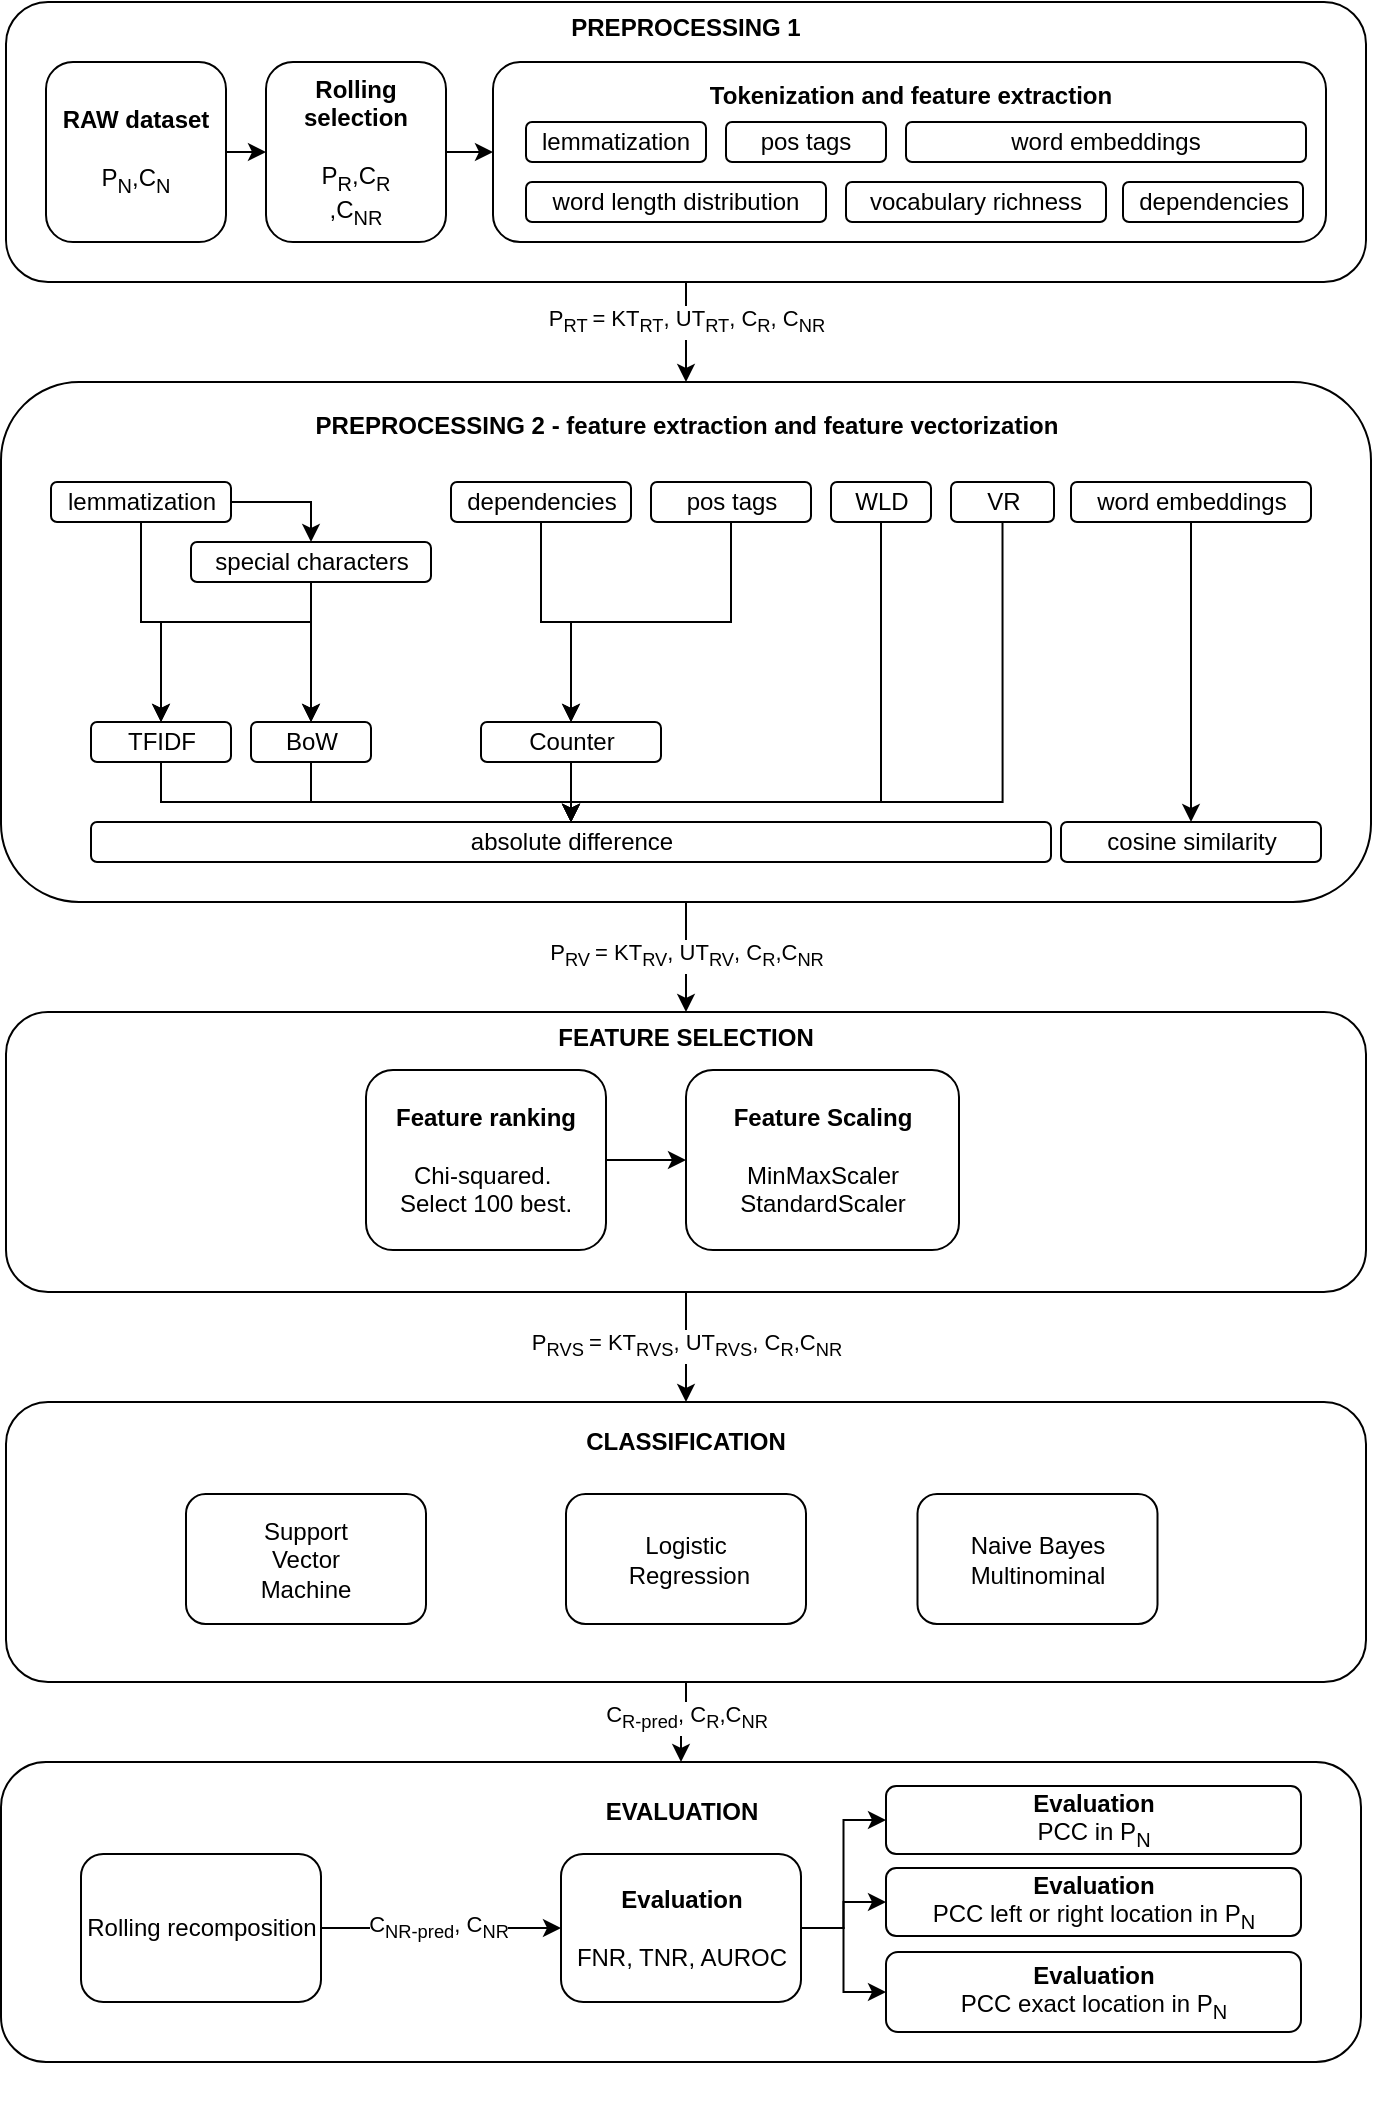 <mxfile version="24.2.1" type="github">
  <diagram id="C5RBs43oDa-KdzZeNtuy" name="Page-1">
    <mxGraphModel dx="1434" dy="782" grid="1" gridSize="10" guides="1" tooltips="1" connect="1" arrows="1" fold="1" page="1" pageScale="1" pageWidth="827" pageHeight="1169" math="0" shadow="0">
      <root>
        <mxCell id="WIyWlLk6GJQsqaUBKTNV-0" />
        <mxCell id="WIyWlLk6GJQsqaUBKTNV-1" parent="WIyWlLk6GJQsqaUBKTNV-0" />
        <mxCell id="k88lvfV29TgzRFzSoSJi-55" style="edgeStyle=orthogonalEdgeStyle;rounded=0;orthogonalLoop=1;jettySize=auto;html=1;exitX=0.5;exitY=1;exitDx=0;exitDy=0;entryX=0.5;entryY=0;entryDx=0;entryDy=0;" edge="1" parent="WIyWlLk6GJQsqaUBKTNV-1" source="k88lvfV29TgzRFzSoSJi-0" target="k88lvfV29TgzRFzSoSJi-22">
          <mxGeometry relative="1" as="geometry" />
        </mxCell>
        <mxCell id="k88lvfV29TgzRFzSoSJi-89" value="P&lt;sub&gt;RT &lt;/sub&gt;= KT&lt;sub&gt;RT&lt;/sub&gt;, UT&lt;sub&gt;RT&lt;/sub&gt;, C&lt;sub&gt;R&lt;/sub&gt;, C&lt;sub&gt;NR&lt;/sub&gt;" style="edgeLabel;html=1;align=center;verticalAlign=middle;resizable=0;points=[];" vertex="1" connectable="0" parent="k88lvfV29TgzRFzSoSJi-55">
          <mxGeometry x="-0.48" relative="1" as="geometry">
            <mxPoint y="7" as="offset" />
          </mxGeometry>
        </mxCell>
        <mxCell id="k88lvfV29TgzRFzSoSJi-0" value="&lt;div align=&quot;center&quot;&gt;&lt;b&gt;PREPROCESSING 1&lt;br&gt;&lt;/b&gt;&lt;/div&gt;&lt;div align=&quot;center&quot;&gt;&lt;b&gt;&lt;br&gt;&lt;/b&gt;&lt;/div&gt;&lt;div align=&quot;center&quot;&gt;&lt;b&gt;&lt;br&gt;&lt;/b&gt;&lt;/div&gt;&lt;div align=&quot;center&quot;&gt;&lt;b&gt;&lt;br&gt;&lt;/b&gt;&lt;/div&gt;&lt;div align=&quot;center&quot;&gt;&lt;b&gt;&lt;br&gt;&lt;/b&gt;&lt;/div&gt;&lt;div&gt;&lt;b&gt;&lt;br&gt;&lt;/b&gt;&lt;/div&gt;&lt;div&gt;&lt;b&gt;&lt;br&gt;&lt;/b&gt;&lt;/div&gt;&lt;div&gt;&lt;b&gt;&lt;br&gt;&lt;/b&gt;&lt;/div&gt;&lt;div&gt;&lt;b&gt;&lt;br&gt;&lt;/b&gt;&lt;/div&gt;" style="rounded=1;whiteSpace=wrap;html=1;" vertex="1" parent="WIyWlLk6GJQsqaUBKTNV-1">
          <mxGeometry x="80" y="80" width="680" height="140" as="geometry" />
        </mxCell>
        <mxCell id="k88lvfV29TgzRFzSoSJi-4" style="edgeStyle=orthogonalEdgeStyle;rounded=0;orthogonalLoop=1;jettySize=auto;html=1;exitX=1;exitY=0.5;exitDx=0;exitDy=0;entryX=0;entryY=0.5;entryDx=0;entryDy=0;" edge="1" parent="WIyWlLk6GJQsqaUBKTNV-1" source="k88lvfV29TgzRFzSoSJi-1" target="k88lvfV29TgzRFzSoSJi-2">
          <mxGeometry relative="1" as="geometry" />
        </mxCell>
        <mxCell id="k88lvfV29TgzRFzSoSJi-1" value="&lt;div&gt;&lt;b&gt;RAW dataset&lt;/b&gt;&lt;/div&gt;&lt;div&gt;&lt;br&gt;&lt;/div&gt;&lt;div&gt;P&lt;sub&gt;N&lt;/sub&gt;,C&lt;sub&gt;N&lt;/sub&gt;&lt;br&gt;&lt;/div&gt;" style="rounded=1;whiteSpace=wrap;html=1;" vertex="1" parent="WIyWlLk6GJQsqaUBKTNV-1">
          <mxGeometry x="100" y="110" width="90" height="90" as="geometry" />
        </mxCell>
        <mxCell id="k88lvfV29TgzRFzSoSJi-6" style="edgeStyle=orthogonalEdgeStyle;rounded=0;orthogonalLoop=1;jettySize=auto;html=1;exitX=1;exitY=0.5;exitDx=0;exitDy=0;entryX=0;entryY=0.5;entryDx=0;entryDy=0;" edge="1" parent="WIyWlLk6GJQsqaUBKTNV-1" source="k88lvfV29TgzRFzSoSJi-2" target="k88lvfV29TgzRFzSoSJi-5">
          <mxGeometry relative="1" as="geometry" />
        </mxCell>
        <mxCell id="k88lvfV29TgzRFzSoSJi-2" value="&lt;div&gt;&lt;b&gt;Rolling selection&lt;/b&gt;&lt;/div&gt;&lt;div&gt;&lt;br&gt;&lt;/div&gt;&lt;div&gt;P&lt;sub&gt;R&lt;/sub&gt;,C&lt;sub&gt;R&lt;/sub&gt;&lt;br&gt;&lt;/div&gt;,C&lt;sub&gt;NR&lt;/sub&gt;" style="rounded=1;whiteSpace=wrap;html=1;" vertex="1" parent="WIyWlLk6GJQsqaUBKTNV-1">
          <mxGeometry x="210" y="110" width="90" height="90" as="geometry" />
        </mxCell>
        <mxCell id="k88lvfV29TgzRFzSoSJi-5" value="&lt;div&gt;&lt;b&gt;Tokenization and feature extraction&lt;br&gt;&lt;/b&gt;&lt;/div&gt;&lt;div&gt;&lt;b&gt;&lt;br&gt;&lt;/b&gt;&lt;/div&gt;&lt;div&gt;&lt;b&gt;&lt;br&gt;&lt;/b&gt;&lt;/div&gt;&lt;div&gt;&lt;b&gt;&lt;br&gt;&lt;/b&gt;&lt;/div&gt;&lt;div&gt;&lt;b&gt;&lt;br&gt;&lt;/b&gt;&lt;/div&gt;" style="rounded=1;whiteSpace=wrap;html=1;" vertex="1" parent="WIyWlLk6GJQsqaUBKTNV-1">
          <mxGeometry x="323.5" y="110" width="416.5" height="90" as="geometry" />
        </mxCell>
        <mxCell id="k88lvfV29TgzRFzSoSJi-11" value="lemmatization" style="rounded=1;whiteSpace=wrap;html=1;" vertex="1" parent="WIyWlLk6GJQsqaUBKTNV-1">
          <mxGeometry x="340" y="140" width="90" height="20" as="geometry" />
        </mxCell>
        <mxCell id="k88lvfV29TgzRFzSoSJi-12" value="pos tags" style="rounded=1;whiteSpace=wrap;html=1;" vertex="1" parent="WIyWlLk6GJQsqaUBKTNV-1">
          <mxGeometry x="440" y="140" width="80" height="20" as="geometry" />
        </mxCell>
        <mxCell id="k88lvfV29TgzRFzSoSJi-13" value="dependencies" style="rounded=1;whiteSpace=wrap;html=1;" vertex="1" parent="WIyWlLk6GJQsqaUBKTNV-1">
          <mxGeometry x="638.5" y="170" width="90" height="20" as="geometry" />
        </mxCell>
        <mxCell id="k88lvfV29TgzRFzSoSJi-16" value="word length distribution" style="rounded=1;whiteSpace=wrap;html=1;" vertex="1" parent="WIyWlLk6GJQsqaUBKTNV-1">
          <mxGeometry x="340" y="170" width="150" height="20" as="geometry" />
        </mxCell>
        <mxCell id="k88lvfV29TgzRFzSoSJi-19" value="vocabulary richness" style="rounded=1;whiteSpace=wrap;html=1;" vertex="1" parent="WIyWlLk6GJQsqaUBKTNV-1">
          <mxGeometry x="500" y="170" width="130" height="20" as="geometry" />
        </mxCell>
        <mxCell id="k88lvfV29TgzRFzSoSJi-20" value="word embeddings" style="rounded=1;whiteSpace=wrap;html=1;" vertex="1" parent="WIyWlLk6GJQsqaUBKTNV-1">
          <mxGeometry x="530" y="140" width="200" height="20" as="geometry" />
        </mxCell>
        <mxCell id="k88lvfV29TgzRFzSoSJi-79" style="edgeStyle=orthogonalEdgeStyle;rounded=0;orthogonalLoop=1;jettySize=auto;html=1;exitX=0.5;exitY=1;exitDx=0;exitDy=0;entryX=0.5;entryY=0;entryDx=0;entryDy=0;" edge="1" parent="WIyWlLk6GJQsqaUBKTNV-1" source="k88lvfV29TgzRFzSoSJi-22" target="k88lvfV29TgzRFzSoSJi-77">
          <mxGeometry relative="1" as="geometry" />
        </mxCell>
        <mxCell id="k88lvfV29TgzRFzSoSJi-90" value="P&lt;sub&gt;RV &lt;/sub&gt;= KT&lt;sub&gt;RV&lt;/sub&gt;, UT&lt;sub&gt;RV&lt;/sub&gt;, C&lt;sub&gt;R&lt;/sub&gt;,C&lt;sub&gt;NR&lt;/sub&gt;" style="edgeLabel;html=1;align=center;verticalAlign=middle;resizable=0;points=[];" vertex="1" connectable="0" parent="k88lvfV29TgzRFzSoSJi-79">
          <mxGeometry x="-0.018" relative="1" as="geometry">
            <mxPoint as="offset" />
          </mxGeometry>
        </mxCell>
        <mxCell id="k88lvfV29TgzRFzSoSJi-86" value="" style="group" vertex="1" connectable="0" parent="WIyWlLk6GJQsqaUBKTNV-1">
          <mxGeometry x="77.5" y="270" width="685" height="260" as="geometry" />
        </mxCell>
        <mxCell id="k88lvfV29TgzRFzSoSJi-22" value="&lt;div&gt;&lt;b&gt;PREPROCESSING 2 - feature extraction and feature vectorization&lt;br&gt;&lt;/b&gt;&lt;/div&gt;&lt;div&gt;&lt;b&gt;&lt;br&gt;&lt;/b&gt;&lt;/div&gt;&lt;div&gt;&lt;b&gt;&lt;br&gt;&lt;/b&gt;&lt;/div&gt;&lt;div&gt;&lt;b&gt;&lt;br&gt;&lt;/b&gt;&lt;/div&gt;&lt;div&gt;&lt;b&gt;&lt;br&gt;&lt;/b&gt;&lt;/div&gt;&lt;div&gt;&lt;b&gt;&lt;br&gt;&lt;/b&gt;&lt;/div&gt;&lt;div&gt;&lt;b&gt;&lt;br&gt;&lt;/b&gt;&lt;/div&gt;&lt;div&gt;&lt;b&gt;&lt;br&gt;&lt;/b&gt;&lt;/div&gt;&lt;div&gt;&lt;b&gt;&lt;br&gt;&lt;/b&gt;&lt;/div&gt;&lt;div&gt;&lt;b&gt;&lt;br&gt;&lt;/b&gt;&lt;/div&gt;&lt;div&gt;&lt;b&gt;&lt;br&gt;&lt;/b&gt;&lt;/div&gt;&lt;div&gt;&lt;b&gt;&lt;br&gt;&lt;/b&gt;&lt;/div&gt;&lt;div&gt;&lt;b&gt;&lt;br&gt;&lt;/b&gt;&lt;/div&gt;&lt;div&gt;&lt;b&gt;&lt;br&gt;&lt;/b&gt;&lt;/div&gt;&lt;div&gt;&lt;b&gt;&lt;br&gt;&lt;/b&gt;&lt;/div&gt;&lt;div&gt;&lt;b&gt;&lt;br&gt;&lt;/b&gt;&lt;/div&gt;" style="rounded=1;whiteSpace=wrap;html=1;" vertex="1" parent="k88lvfV29TgzRFzSoSJi-86">
          <mxGeometry width="685" height="260" as="geometry" />
        </mxCell>
        <mxCell id="k88lvfV29TgzRFzSoSJi-43" style="edgeStyle=orthogonalEdgeStyle;rounded=0;orthogonalLoop=1;jettySize=auto;html=1;exitX=0.5;exitY=1;exitDx=0;exitDy=0;entryX=0.5;entryY=0;entryDx=0;entryDy=0;" edge="1" parent="k88lvfV29TgzRFzSoSJi-86" source="k88lvfV29TgzRFzSoSJi-24" target="k88lvfV29TgzRFzSoSJi-27">
          <mxGeometry relative="1" as="geometry" />
        </mxCell>
        <mxCell id="k88lvfV29TgzRFzSoSJi-47" style="edgeStyle=orthogonalEdgeStyle;rounded=0;orthogonalLoop=1;jettySize=auto;html=1;exitX=0.5;exitY=1;exitDx=0;exitDy=0;entryX=0.5;entryY=0;entryDx=0;entryDy=0;" edge="1" parent="k88lvfV29TgzRFzSoSJi-86" source="k88lvfV29TgzRFzSoSJi-24" target="k88lvfV29TgzRFzSoSJi-26">
          <mxGeometry relative="1" as="geometry" />
        </mxCell>
        <mxCell id="k88lvfV29TgzRFzSoSJi-59" style="edgeStyle=orthogonalEdgeStyle;rounded=0;orthogonalLoop=1;jettySize=auto;html=1;exitX=1;exitY=0.5;exitDx=0;exitDy=0;entryX=0.5;entryY=0;entryDx=0;entryDy=0;" edge="1" parent="k88lvfV29TgzRFzSoSJi-86" source="k88lvfV29TgzRFzSoSJi-24" target="k88lvfV29TgzRFzSoSJi-31">
          <mxGeometry relative="1" as="geometry" />
        </mxCell>
        <mxCell id="k88lvfV29TgzRFzSoSJi-24" value="lemmatization" style="rounded=1;whiteSpace=wrap;html=1;" vertex="1" parent="k88lvfV29TgzRFzSoSJi-86">
          <mxGeometry x="25" y="50" width="90" height="20" as="geometry" />
        </mxCell>
        <mxCell id="k88lvfV29TgzRFzSoSJi-72" style="edgeStyle=orthogonalEdgeStyle;rounded=0;orthogonalLoop=1;jettySize=auto;html=1;exitX=0.5;exitY=1;exitDx=0;exitDy=0;entryX=0.5;entryY=0;entryDx=0;entryDy=0;" edge="1" parent="k88lvfV29TgzRFzSoSJi-86" source="k88lvfV29TgzRFzSoSJi-26" target="k88lvfV29TgzRFzSoSJi-57">
          <mxGeometry relative="1" as="geometry">
            <Array as="points">
              <mxPoint x="155" y="210" />
              <mxPoint x="285" y="210" />
            </Array>
          </mxGeometry>
        </mxCell>
        <mxCell id="k88lvfV29TgzRFzSoSJi-26" value="BoW" style="rounded=1;whiteSpace=wrap;html=1;" vertex="1" parent="k88lvfV29TgzRFzSoSJi-86">
          <mxGeometry x="125" y="170" width="60" height="20" as="geometry" />
        </mxCell>
        <mxCell id="k88lvfV29TgzRFzSoSJi-73" style="edgeStyle=orthogonalEdgeStyle;rounded=0;orthogonalLoop=1;jettySize=auto;html=1;entryX=0.5;entryY=0;entryDx=0;entryDy=0;" edge="1" parent="k88lvfV29TgzRFzSoSJi-86" source="k88lvfV29TgzRFzSoSJi-27" target="k88lvfV29TgzRFzSoSJi-57">
          <mxGeometry relative="1" as="geometry">
            <Array as="points">
              <mxPoint x="80" y="210" />
              <mxPoint x="285" y="210" />
            </Array>
          </mxGeometry>
        </mxCell>
        <mxCell id="k88lvfV29TgzRFzSoSJi-27" value="TFIDF" style="rounded=1;whiteSpace=wrap;html=1;" vertex="1" parent="k88lvfV29TgzRFzSoSJi-86">
          <mxGeometry x="45" y="170" width="70" height="20" as="geometry" />
        </mxCell>
        <mxCell id="k88lvfV29TgzRFzSoSJi-60" style="edgeStyle=orthogonalEdgeStyle;rounded=0;orthogonalLoop=1;jettySize=auto;html=1;entryX=0.5;entryY=0;entryDx=0;entryDy=0;" edge="1" parent="k88lvfV29TgzRFzSoSJi-86" source="k88lvfV29TgzRFzSoSJi-31" target="k88lvfV29TgzRFzSoSJi-27">
          <mxGeometry relative="1" as="geometry">
            <Array as="points">
              <mxPoint x="155" y="120" />
              <mxPoint x="80" y="120" />
            </Array>
          </mxGeometry>
        </mxCell>
        <mxCell id="k88lvfV29TgzRFzSoSJi-61" style="edgeStyle=orthogonalEdgeStyle;rounded=0;orthogonalLoop=1;jettySize=auto;html=1;exitX=0.5;exitY=1;exitDx=0;exitDy=0;" edge="1" parent="k88lvfV29TgzRFzSoSJi-86" source="k88lvfV29TgzRFzSoSJi-31">
          <mxGeometry relative="1" as="geometry">
            <mxPoint x="155" y="170" as="targetPoint" />
          </mxGeometry>
        </mxCell>
        <mxCell id="k88lvfV29TgzRFzSoSJi-31" value="special characters" style="rounded=1;whiteSpace=wrap;html=1;" vertex="1" parent="k88lvfV29TgzRFzSoSJi-86">
          <mxGeometry x="95" y="80" width="120" height="20" as="geometry" />
        </mxCell>
        <mxCell id="k88lvfV29TgzRFzSoSJi-50" style="edgeStyle=orthogonalEdgeStyle;rounded=0;orthogonalLoop=1;jettySize=auto;html=1;exitX=0.5;exitY=1;exitDx=0;exitDy=0;entryX=0.5;entryY=0;entryDx=0;entryDy=0;" edge="1" parent="k88lvfV29TgzRFzSoSJi-86" source="k88lvfV29TgzRFzSoSJi-32" target="k88lvfV29TgzRFzSoSJi-39">
          <mxGeometry relative="1" as="geometry" />
        </mxCell>
        <mxCell id="k88lvfV29TgzRFzSoSJi-32" value="dependencies" style="rounded=1;whiteSpace=wrap;html=1;" vertex="1" parent="k88lvfV29TgzRFzSoSJi-86">
          <mxGeometry x="225" y="50" width="90" height="20" as="geometry" />
        </mxCell>
        <mxCell id="k88lvfV29TgzRFzSoSJi-74" style="edgeStyle=orthogonalEdgeStyle;rounded=0;orthogonalLoop=1;jettySize=auto;html=1;exitX=0.5;exitY=1;exitDx=0;exitDy=0;entryX=0.5;entryY=0;entryDx=0;entryDy=0;" edge="1" parent="k88lvfV29TgzRFzSoSJi-86" source="k88lvfV29TgzRFzSoSJi-33" target="k88lvfV29TgzRFzSoSJi-57">
          <mxGeometry relative="1" as="geometry">
            <Array as="points">
              <mxPoint x="440" y="210" />
              <mxPoint x="285" y="210" />
            </Array>
          </mxGeometry>
        </mxCell>
        <mxCell id="k88lvfV29TgzRFzSoSJi-33" value="WLD" style="rounded=1;whiteSpace=wrap;html=1;" vertex="1" parent="k88lvfV29TgzRFzSoSJi-86">
          <mxGeometry x="415" y="50" width="50" height="20" as="geometry" />
        </mxCell>
        <mxCell id="k88lvfV29TgzRFzSoSJi-75" style="edgeStyle=orthogonalEdgeStyle;rounded=0;orthogonalLoop=1;jettySize=auto;html=1;exitX=0.5;exitY=1;exitDx=0;exitDy=0;" edge="1" parent="k88lvfV29TgzRFzSoSJi-86" source="k88lvfV29TgzRFzSoSJi-34" target="k88lvfV29TgzRFzSoSJi-57">
          <mxGeometry relative="1" as="geometry">
            <Array as="points">
              <mxPoint x="501" y="210" />
              <mxPoint x="285" y="210" />
            </Array>
          </mxGeometry>
        </mxCell>
        <mxCell id="k88lvfV29TgzRFzSoSJi-34" value="VR" style="rounded=1;whiteSpace=wrap;html=1;" vertex="1" parent="k88lvfV29TgzRFzSoSJi-86">
          <mxGeometry x="475" y="50" width="51.5" height="20" as="geometry" />
        </mxCell>
        <mxCell id="k88lvfV29TgzRFzSoSJi-52" style="edgeStyle=orthogonalEdgeStyle;rounded=0;orthogonalLoop=1;jettySize=auto;html=1;exitX=0.5;exitY=1;exitDx=0;exitDy=0;entryX=0.5;entryY=0;entryDx=0;entryDy=0;" edge="1" parent="k88lvfV29TgzRFzSoSJi-86" source="k88lvfV29TgzRFzSoSJi-37" target="k88lvfV29TgzRFzSoSJi-39">
          <mxGeometry relative="1" as="geometry" />
        </mxCell>
        <mxCell id="k88lvfV29TgzRFzSoSJi-37" value="pos tags" style="rounded=1;whiteSpace=wrap;html=1;" vertex="1" parent="k88lvfV29TgzRFzSoSJi-86">
          <mxGeometry x="325" y="50" width="80" height="20" as="geometry" />
        </mxCell>
        <mxCell id="k88lvfV29TgzRFzSoSJi-65" style="edgeStyle=orthogonalEdgeStyle;rounded=0;orthogonalLoop=1;jettySize=auto;html=1;exitX=0.5;exitY=1;exitDx=0;exitDy=0;" edge="1" parent="k88lvfV29TgzRFzSoSJi-86" source="k88lvfV29TgzRFzSoSJi-39" target="k88lvfV29TgzRFzSoSJi-57">
          <mxGeometry relative="1" as="geometry" />
        </mxCell>
        <mxCell id="k88lvfV29TgzRFzSoSJi-39" value="Counter" style="rounded=1;whiteSpace=wrap;html=1;" vertex="1" parent="k88lvfV29TgzRFzSoSJi-86">
          <mxGeometry x="240" y="170" width="90" height="20" as="geometry" />
        </mxCell>
        <mxCell id="k88lvfV29TgzRFzSoSJi-57" value="absolute difference" style="rounded=1;whiteSpace=wrap;html=1;" vertex="1" parent="k88lvfV29TgzRFzSoSJi-86">
          <mxGeometry x="45" y="220" width="480" height="20" as="geometry" />
        </mxCell>
        <mxCell id="k88lvfV29TgzRFzSoSJi-76" style="edgeStyle=orthogonalEdgeStyle;rounded=0;orthogonalLoop=1;jettySize=auto;html=1;exitX=0.5;exitY=1;exitDx=0;exitDy=0;entryX=0.5;entryY=0;entryDx=0;entryDy=0;" edge="1" parent="k88lvfV29TgzRFzSoSJi-86" source="k88lvfV29TgzRFzSoSJi-62" target="k88lvfV29TgzRFzSoSJi-64">
          <mxGeometry relative="1" as="geometry" />
        </mxCell>
        <mxCell id="k88lvfV29TgzRFzSoSJi-62" value="word embeddings" style="rounded=1;whiteSpace=wrap;html=1;" vertex="1" parent="k88lvfV29TgzRFzSoSJi-86">
          <mxGeometry x="535" y="50" width="120" height="20" as="geometry" />
        </mxCell>
        <mxCell id="k88lvfV29TgzRFzSoSJi-64" value="cosine similarity" style="rounded=1;whiteSpace=wrap;html=1;" vertex="1" parent="k88lvfV29TgzRFzSoSJi-86">
          <mxGeometry x="530" y="220" width="130" height="20" as="geometry" />
        </mxCell>
        <mxCell id="k88lvfV29TgzRFzSoSJi-87" value="" style="group" vertex="1" connectable="0" parent="WIyWlLk6GJQsqaUBKTNV-1">
          <mxGeometry x="80" y="585" width="680" height="140" as="geometry" />
        </mxCell>
        <mxCell id="k88lvfV29TgzRFzSoSJi-77" value="&lt;div align=&quot;center&quot;&gt;&lt;b&gt;FEATURE SELECTION&lt;br&gt;&lt;/b&gt;&lt;/div&gt;&lt;div align=&quot;center&quot;&gt;&lt;b&gt;&lt;br&gt;&lt;/b&gt;&lt;/div&gt;&lt;div align=&quot;center&quot;&gt;&lt;b&gt;&lt;br&gt;&lt;/b&gt;&lt;/div&gt;&lt;div align=&quot;center&quot;&gt;&lt;b&gt;&lt;br&gt;&lt;/b&gt;&lt;/div&gt;&lt;div align=&quot;center&quot;&gt;&lt;b&gt;&lt;br&gt;&lt;/b&gt;&lt;/div&gt;&lt;div&gt;&lt;b&gt;&lt;br&gt;&lt;/b&gt;&lt;/div&gt;&lt;div&gt;&lt;b&gt;&lt;br&gt;&lt;/b&gt;&lt;/div&gt;&lt;div&gt;&lt;b&gt;&lt;br&gt;&lt;/b&gt;&lt;/div&gt;&lt;div&gt;&lt;b&gt;&lt;br&gt;&lt;/b&gt;&lt;/div&gt;" style="rounded=1;whiteSpace=wrap;html=1;" vertex="1" parent="k88lvfV29TgzRFzSoSJi-87">
          <mxGeometry width="680" height="140" as="geometry" />
        </mxCell>
        <mxCell id="k88lvfV29TgzRFzSoSJi-81" style="edgeStyle=orthogonalEdgeStyle;rounded=0;orthogonalLoop=1;jettySize=auto;html=1;exitX=1;exitY=0.5;exitDx=0;exitDy=0;entryX=0;entryY=0.5;entryDx=0;entryDy=0;" edge="1" parent="k88lvfV29TgzRFzSoSJi-87" source="k88lvfV29TgzRFzSoSJi-78" target="k88lvfV29TgzRFzSoSJi-80">
          <mxGeometry relative="1" as="geometry" />
        </mxCell>
        <mxCell id="k88lvfV29TgzRFzSoSJi-78" value="&lt;div&gt;&lt;b&gt;Feature ranking&lt;/b&gt;&lt;br&gt;&lt;/div&gt;&lt;div&gt;&lt;br&gt;&lt;/div&gt;&lt;div&gt;Chi-squared.&amp;nbsp;&lt;/div&gt;&lt;div&gt;Select 100 best.&lt;br&gt;&lt;/div&gt;" style="rounded=1;whiteSpace=wrap;html=1;" vertex="1" parent="k88lvfV29TgzRFzSoSJi-87">
          <mxGeometry x="180" y="29" width="120" height="90" as="geometry" />
        </mxCell>
        <mxCell id="k88lvfV29TgzRFzSoSJi-80" value="&lt;div&gt;&lt;b&gt;Feature Scaling&lt;/b&gt;&lt;br&gt;&lt;/div&gt;&lt;div&gt;&lt;br&gt;&lt;/div&gt;&lt;div&gt;MinMaxScaler&lt;/div&gt;&lt;div&gt;StandardScaler&lt;br&gt;&lt;/div&gt;" style="rounded=1;whiteSpace=wrap;html=1;" vertex="1" parent="k88lvfV29TgzRFzSoSJi-87">
          <mxGeometry x="340" y="29" width="136.5" height="90" as="geometry" />
        </mxCell>
        <mxCell id="k88lvfV29TgzRFzSoSJi-88" value="" style="group" vertex="1" connectable="0" parent="WIyWlLk6GJQsqaUBKTNV-1">
          <mxGeometry x="80" y="780" width="680" height="140" as="geometry" />
        </mxCell>
        <mxCell id="k88lvfV29TgzRFzSoSJi-82" value="&lt;div&gt;&lt;b&gt;CLASSIFICATION&lt;/b&gt;&lt;/div&gt;&lt;div&gt;&lt;br&gt;&lt;/div&gt;&lt;div&gt;&lt;br&gt;&lt;/div&gt;&lt;div&gt;&lt;br&gt;&lt;/div&gt;&lt;div&gt;&lt;br&gt;&lt;/div&gt;&lt;div&gt;&lt;br&gt;&lt;/div&gt;&lt;div&gt;&lt;br&gt;&lt;/div&gt;&lt;div&gt;&lt;br&gt;&lt;/div&gt;" style="rounded=1;whiteSpace=wrap;html=1;" vertex="1" parent="k88lvfV29TgzRFzSoSJi-88">
          <mxGeometry width="680" height="140" as="geometry" />
        </mxCell>
        <mxCell id="k88lvfV29TgzRFzSoSJi-83" value="&lt;div&gt;Support&lt;/div&gt;&lt;div&gt;Vector&lt;/div&gt;&lt;div&gt;Machine&lt;/div&gt;" style="rounded=1;whiteSpace=wrap;html=1;" vertex="1" parent="k88lvfV29TgzRFzSoSJi-88">
          <mxGeometry x="90" y="46" width="120" height="65" as="geometry" />
        </mxCell>
        <mxCell id="k88lvfV29TgzRFzSoSJi-84" value="&lt;div&gt;Logistic&lt;/div&gt;&lt;div&gt;&amp;nbsp;Regression&lt;/div&gt;" style="rounded=1;whiteSpace=wrap;html=1;" vertex="1" parent="k88lvfV29TgzRFzSoSJi-88">
          <mxGeometry x="280" y="46" width="120" height="65" as="geometry" />
        </mxCell>
        <mxCell id="k88lvfV29TgzRFzSoSJi-85" value="&lt;div&gt;Naive Bayes&lt;/div&gt;&lt;div&gt;Multinominal&lt;br&gt;&lt;/div&gt;" style="rounded=1;whiteSpace=wrap;html=1;" vertex="1" parent="k88lvfV29TgzRFzSoSJi-88">
          <mxGeometry x="455.75" y="46" width="120" height="65" as="geometry" />
        </mxCell>
        <mxCell id="k88lvfV29TgzRFzSoSJi-91" style="edgeStyle=orthogonalEdgeStyle;rounded=0;orthogonalLoop=1;jettySize=auto;html=1;exitX=0.5;exitY=1;exitDx=0;exitDy=0;entryX=0.5;entryY=0;entryDx=0;entryDy=0;" edge="1" parent="WIyWlLk6GJQsqaUBKTNV-1" source="k88lvfV29TgzRFzSoSJi-77" target="k88lvfV29TgzRFzSoSJi-82">
          <mxGeometry relative="1" as="geometry" />
        </mxCell>
        <mxCell id="k88lvfV29TgzRFzSoSJi-93" value="P&lt;sub&gt;RVS &lt;/sub&gt;= KT&lt;sub&gt;RVS&lt;/sub&gt;, UT&lt;sub&gt;RVS&lt;/sub&gt;, C&lt;sub&gt;R&lt;/sub&gt;,C&lt;sub&gt;NR&lt;/sub&gt;" style="edgeLabel;html=1;align=center;verticalAlign=middle;resizable=0;points=[];" vertex="1" connectable="0" parent="k88lvfV29TgzRFzSoSJi-91">
          <mxGeometry x="-0.018" relative="1" as="geometry">
            <mxPoint as="offset" />
          </mxGeometry>
        </mxCell>
        <mxCell id="k88lvfV29TgzRFzSoSJi-94" value="" style="group" vertex="1" connectable="0" parent="WIyWlLk6GJQsqaUBKTNV-1">
          <mxGeometry x="77.5" y="960" width="680" height="173" as="geometry" />
        </mxCell>
        <mxCell id="k88lvfV29TgzRFzSoSJi-95" value="&lt;div&gt;&lt;b&gt;EVALUATION&lt;/b&gt;&lt;/div&gt;&lt;div&gt;&lt;b&gt;&lt;br&gt;&lt;/b&gt;&lt;/div&gt;&lt;div&gt;&lt;b&gt;&lt;br&gt;&lt;/b&gt;&lt;/div&gt;&lt;div&gt;&lt;b&gt;&lt;br&gt;&lt;/b&gt;&lt;/div&gt;&lt;div&gt;&lt;b&gt;&lt;br&gt;&lt;/b&gt;&lt;/div&gt;&lt;div&gt;&lt;b&gt;&lt;br&gt;&lt;/b&gt;&lt;/div&gt;&lt;div&gt;&lt;b&gt;&lt;br&gt;&lt;/b&gt;&lt;/div&gt;&lt;div&gt;&lt;b&gt;&lt;br&gt;&lt;/b&gt;&lt;/div&gt;" style="rounded=1;whiteSpace=wrap;html=1;" vertex="1" parent="k88lvfV29TgzRFzSoSJi-94">
          <mxGeometry width="680" height="150" as="geometry" />
        </mxCell>
        <mxCell id="k88lvfV29TgzRFzSoSJi-102" style="edgeStyle=orthogonalEdgeStyle;rounded=0;orthogonalLoop=1;jettySize=auto;html=1;entryX=0;entryY=0.5;entryDx=0;entryDy=0;" edge="1" parent="k88lvfV29TgzRFzSoSJi-94" source="k88lvfV29TgzRFzSoSJi-96" target="k88lvfV29TgzRFzSoSJi-101">
          <mxGeometry relative="1" as="geometry" />
        </mxCell>
        <mxCell id="k88lvfV29TgzRFzSoSJi-103" value="C&lt;sub&gt;NR-pred&lt;/sub&gt;, C&lt;sub&gt;NR&lt;/sub&gt;" style="edgeLabel;html=1;align=center;verticalAlign=middle;resizable=0;points=[];" vertex="1" connectable="0" parent="k88lvfV29TgzRFzSoSJi-102">
          <mxGeometry x="-0.218" relative="1" as="geometry">
            <mxPoint x="11" as="offset" />
          </mxGeometry>
        </mxCell>
        <mxCell id="k88lvfV29TgzRFzSoSJi-96" value="Rolling recomposition" style="rounded=1;whiteSpace=wrap;html=1;" vertex="1" parent="k88lvfV29TgzRFzSoSJi-94">
          <mxGeometry x="40" y="46" width="120" height="74" as="geometry" />
        </mxCell>
        <mxCell id="k88lvfV29TgzRFzSoSJi-108" style="edgeStyle=orthogonalEdgeStyle;rounded=0;orthogonalLoop=1;jettySize=auto;html=1;entryX=0;entryY=0.5;entryDx=0;entryDy=0;" edge="1" parent="k88lvfV29TgzRFzSoSJi-94" source="k88lvfV29TgzRFzSoSJi-101" target="k88lvfV29TgzRFzSoSJi-104">
          <mxGeometry relative="1" as="geometry" />
        </mxCell>
        <mxCell id="k88lvfV29TgzRFzSoSJi-109" style="edgeStyle=orthogonalEdgeStyle;rounded=0;orthogonalLoop=1;jettySize=auto;html=1;entryX=0;entryY=0.5;entryDx=0;entryDy=0;" edge="1" parent="k88lvfV29TgzRFzSoSJi-94" source="k88lvfV29TgzRFzSoSJi-101" target="k88lvfV29TgzRFzSoSJi-105">
          <mxGeometry relative="1" as="geometry" />
        </mxCell>
        <mxCell id="k88lvfV29TgzRFzSoSJi-110" style="edgeStyle=orthogonalEdgeStyle;rounded=0;orthogonalLoop=1;jettySize=auto;html=1;entryX=0;entryY=0.5;entryDx=0;entryDy=0;" edge="1" parent="k88lvfV29TgzRFzSoSJi-94" source="k88lvfV29TgzRFzSoSJi-101" target="k88lvfV29TgzRFzSoSJi-106">
          <mxGeometry relative="1" as="geometry" />
        </mxCell>
        <mxCell id="k88lvfV29TgzRFzSoSJi-101" value="&lt;div&gt;&lt;b&gt;Evaluation&lt;/b&gt;&lt;/div&gt;&lt;div&gt;&lt;b&gt;&lt;br&gt;&lt;/b&gt;&lt;/div&gt;&lt;div&gt;FNR, TNR, AUROC&lt;br&gt;&lt;/div&gt;" style="rounded=1;whiteSpace=wrap;html=1;" vertex="1" parent="k88lvfV29TgzRFzSoSJi-94">
          <mxGeometry x="280" y="46" width="120" height="74" as="geometry" />
        </mxCell>
        <mxCell id="k88lvfV29TgzRFzSoSJi-104" value="&lt;div&gt;&lt;b&gt;Evaluation&lt;/b&gt;&lt;/div&gt;&lt;div&gt;PCC in P&lt;sub&gt;N&lt;/sub&gt;&lt;br&gt;&lt;/div&gt;" style="rounded=1;whiteSpace=wrap;html=1;" vertex="1" parent="k88lvfV29TgzRFzSoSJi-94">
          <mxGeometry x="442.5" y="12" width="207.5" height="34" as="geometry" />
        </mxCell>
        <mxCell id="k88lvfV29TgzRFzSoSJi-105" value="&lt;div&gt;&lt;b&gt;Evaluation&lt;/b&gt;&lt;/div&gt;&lt;div&gt;PCC left or right location in P&lt;sub&gt;N&lt;/sub&gt;&lt;br&gt;&lt;/div&gt;" style="rounded=1;whiteSpace=wrap;html=1;" vertex="1" parent="k88lvfV29TgzRFzSoSJi-94">
          <mxGeometry x="442.5" y="53" width="207.5" height="34" as="geometry" />
        </mxCell>
        <mxCell id="k88lvfV29TgzRFzSoSJi-106" value="&lt;div&gt;&lt;b&gt;Evaluation&lt;/b&gt;&lt;/div&gt;&lt;div&gt;PCC exact location in P&lt;sub&gt;N&lt;/sub&gt;&lt;br&gt;&lt;/div&gt;" style="rounded=1;whiteSpace=wrap;html=1;" vertex="1" parent="k88lvfV29TgzRFzSoSJi-94">
          <mxGeometry x="442.5" y="95" width="207.5" height="40" as="geometry" />
        </mxCell>
        <mxCell id="k88lvfV29TgzRFzSoSJi-99" style="edgeStyle=orthogonalEdgeStyle;rounded=0;orthogonalLoop=1;jettySize=auto;html=1;exitX=0.5;exitY=1;exitDx=0;exitDy=0;" edge="1" parent="WIyWlLk6GJQsqaUBKTNV-1" source="k88lvfV29TgzRFzSoSJi-82" target="k88lvfV29TgzRFzSoSJi-95">
          <mxGeometry relative="1" as="geometry" />
        </mxCell>
        <mxCell id="k88lvfV29TgzRFzSoSJi-100" value="C&lt;sub&gt;R-pred&lt;/sub&gt;, C&lt;sub&gt;R&lt;/sub&gt;,C&lt;sub&gt;NR&lt;/sub&gt;" style="edgeLabel;html=1;align=center;verticalAlign=middle;resizable=0;points=[];" vertex="1" connectable="0" parent="k88lvfV29TgzRFzSoSJi-99">
          <mxGeometry x="-0.15" relative="1" as="geometry">
            <mxPoint as="offset" />
          </mxGeometry>
        </mxCell>
      </root>
    </mxGraphModel>
  </diagram>
</mxfile>
